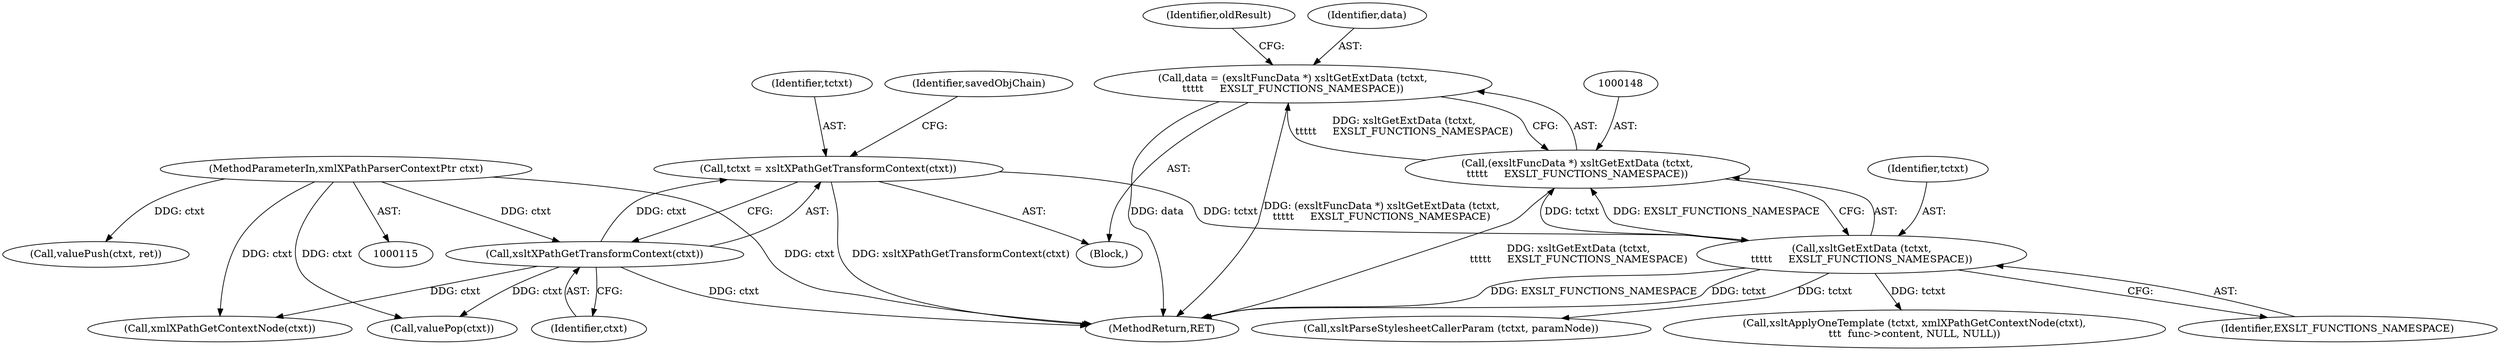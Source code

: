 digraph "0_Chrome_96dbafe288dbe2f0cc45fa3c39daf6d0c37acbab_6@pointer" {
"1000145" [label="(Call,data = (exsltFuncData *) xsltGetExtData (tctxt,\n\t\t\t\t\t     EXSLT_FUNCTIONS_NAMESPACE))"];
"1000147" [label="(Call,(exsltFuncData *) xsltGetExtData (tctxt,\n\t\t\t\t\t     EXSLT_FUNCTIONS_NAMESPACE))"];
"1000149" [label="(Call,xsltGetExtData (tctxt,\n\t\t\t\t\t     EXSLT_FUNCTIONS_NAMESPACE))"];
"1000133" [label="(Call,tctxt = xsltXPathGetTransformContext(ctxt))"];
"1000135" [label="(Call,xsltXPathGetTransformContext(ctxt))"];
"1000116" [label="(MethodParameterIn,xmlXPathParserContextPtr ctxt)"];
"1000151" [label="(Identifier,EXSLT_FUNCTIONS_NAMESPACE)"];
"1000150" [label="(Identifier,tctxt)"];
"1000142" [label="(Identifier,savedObjChain)"];
"1000116" [label="(MethodParameterIn,xmlXPathParserContextPtr ctxt)"];
"1000118" [label="(Block,)"];
"1000548" [label="(Call,valuePush(ctxt, ret))"];
"1000379" [label="(Call,xsltParseStylesheetCallerParam (tctxt, paramNode))"];
"1000334" [label="(Call,valuePop(ctxt))"];
"1000136" [label="(Identifier,ctxt)"];
"1000133" [label="(Call,tctxt = xsltXPathGetTransformContext(ctxt))"];
"1000558" [label="(MethodReturn,RET)"];
"1000153" [label="(Identifier,oldResult)"];
"1000134" [label="(Identifier,tctxt)"];
"1000458" [label="(Call,xsltApplyOneTemplate (tctxt, xmlXPathGetContextNode(ctxt),\n\t\t\t  func->content, NULL, NULL))"];
"1000135" [label="(Call,xsltXPathGetTransformContext(ctxt))"];
"1000147" [label="(Call,(exsltFuncData *) xsltGetExtData (tctxt,\n\t\t\t\t\t     EXSLT_FUNCTIONS_NAMESPACE))"];
"1000145" [label="(Call,data = (exsltFuncData *) xsltGetExtData (tctxt,\n\t\t\t\t\t     EXSLT_FUNCTIONS_NAMESPACE))"];
"1000149" [label="(Call,xsltGetExtData (tctxt,\n\t\t\t\t\t     EXSLT_FUNCTIONS_NAMESPACE))"];
"1000146" [label="(Identifier,data)"];
"1000460" [label="(Call,xmlXPathGetContextNode(ctxt))"];
"1000145" -> "1000118"  [label="AST: "];
"1000145" -> "1000147"  [label="CFG: "];
"1000146" -> "1000145"  [label="AST: "];
"1000147" -> "1000145"  [label="AST: "];
"1000153" -> "1000145"  [label="CFG: "];
"1000145" -> "1000558"  [label="DDG: data"];
"1000145" -> "1000558"  [label="DDG: (exsltFuncData *) xsltGetExtData (tctxt,\n\t\t\t\t\t     EXSLT_FUNCTIONS_NAMESPACE)"];
"1000147" -> "1000145"  [label="DDG: xsltGetExtData (tctxt,\n\t\t\t\t\t     EXSLT_FUNCTIONS_NAMESPACE)"];
"1000147" -> "1000149"  [label="CFG: "];
"1000148" -> "1000147"  [label="AST: "];
"1000149" -> "1000147"  [label="AST: "];
"1000147" -> "1000558"  [label="DDG: xsltGetExtData (tctxt,\n\t\t\t\t\t     EXSLT_FUNCTIONS_NAMESPACE)"];
"1000149" -> "1000147"  [label="DDG: tctxt"];
"1000149" -> "1000147"  [label="DDG: EXSLT_FUNCTIONS_NAMESPACE"];
"1000149" -> "1000151"  [label="CFG: "];
"1000150" -> "1000149"  [label="AST: "];
"1000151" -> "1000149"  [label="AST: "];
"1000149" -> "1000558"  [label="DDG: EXSLT_FUNCTIONS_NAMESPACE"];
"1000149" -> "1000558"  [label="DDG: tctxt"];
"1000133" -> "1000149"  [label="DDG: tctxt"];
"1000149" -> "1000379"  [label="DDG: tctxt"];
"1000149" -> "1000458"  [label="DDG: tctxt"];
"1000133" -> "1000118"  [label="AST: "];
"1000133" -> "1000135"  [label="CFG: "];
"1000134" -> "1000133"  [label="AST: "];
"1000135" -> "1000133"  [label="AST: "];
"1000142" -> "1000133"  [label="CFG: "];
"1000133" -> "1000558"  [label="DDG: xsltXPathGetTransformContext(ctxt)"];
"1000135" -> "1000133"  [label="DDG: ctxt"];
"1000135" -> "1000136"  [label="CFG: "];
"1000136" -> "1000135"  [label="AST: "];
"1000135" -> "1000558"  [label="DDG: ctxt"];
"1000116" -> "1000135"  [label="DDG: ctxt"];
"1000135" -> "1000334"  [label="DDG: ctxt"];
"1000135" -> "1000460"  [label="DDG: ctxt"];
"1000116" -> "1000115"  [label="AST: "];
"1000116" -> "1000558"  [label="DDG: ctxt"];
"1000116" -> "1000334"  [label="DDG: ctxt"];
"1000116" -> "1000460"  [label="DDG: ctxt"];
"1000116" -> "1000548"  [label="DDG: ctxt"];
}

